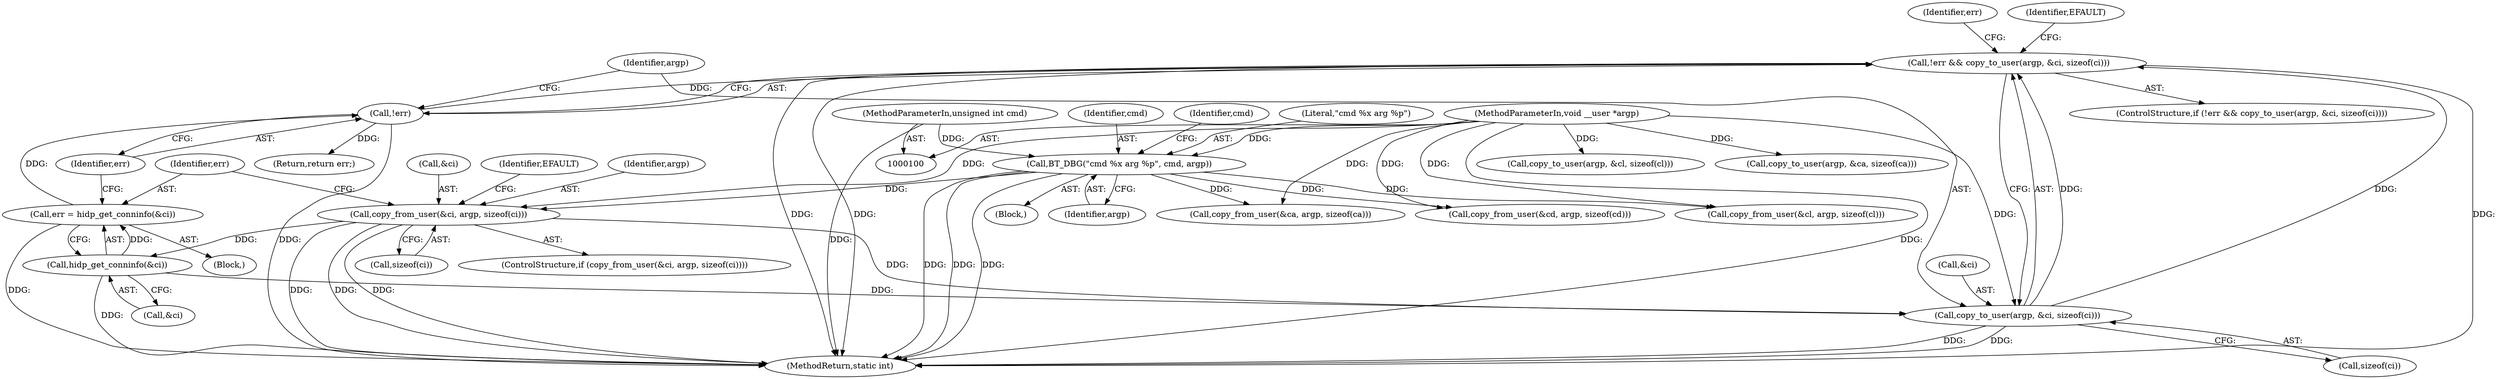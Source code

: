 digraph "0_linux_a1616a5ac99ede5d605047a9012481ce7ff18b16@API" {
"1000284" [label="(Call,!err && copy_to_user(argp, &ci, sizeof(ci)))"];
"1000285" [label="(Call,!err)"];
"1000278" [label="(Call,err = hidp_get_conninfo(&ci))"];
"1000280" [label="(Call,hidp_get_conninfo(&ci))"];
"1000269" [label="(Call,copy_from_user(&ci, argp, sizeof(ci)))"];
"1000112" [label="(Call,BT_DBG(\"cmd %x arg %p\", cmd, argp))"];
"1000102" [label="(MethodParameterIn,unsigned int cmd)"];
"1000103" [label="(MethodParameterIn,void __user *argp)"];
"1000287" [label="(Call,copy_to_user(argp, &ci, sizeof(ci)))"];
"1000285" [label="(Call,!err)"];
"1000284" [label="(Call,!err && copy_to_user(argp, &ci, sizeof(ci)))"];
"1000273" [label="(Call,sizeof(ci))"];
"1000112" [label="(Call,BT_DBG(\"cmd %x arg %p\", cmd, argp))"];
"1000114" [label="(Identifier,cmd)"];
"1000301" [label="(MethodReturn,static int)"];
"1000279" [label="(Identifier,err)"];
"1000118" [label="(Block,)"];
"1000281" [label="(Call,&ci)"];
"1000102" [label="(MethodParameterIn,unsigned int cmd)"];
"1000256" [label="(Call,copy_to_user(argp, &cl, sizeof(cl)))"];
"1000297" [label="(Identifier,err)"];
"1000288" [label="(Identifier,argp)"];
"1000296" [label="(Return,return err;)"];
"1000283" [label="(ControlStructure,if (!err && copy_to_user(argp, &ci, sizeof(ci))))"];
"1000286" [label="(Identifier,err)"];
"1000277" [label="(Identifier,EFAULT)"];
"1000295" [label="(Identifier,EFAULT)"];
"1000214" [label="(Call,copy_from_user(&cd, argp, sizeof(cd)))"];
"1000291" [label="(Call,sizeof(ci))"];
"1000287" [label="(Call,copy_to_user(argp, &ci, sizeof(ci)))"];
"1000280" [label="(Call,hidp_get_conninfo(&ci))"];
"1000229" [label="(Call,copy_from_user(&cl, argp, sizeof(cl)))"];
"1000117" [label="(Identifier,cmd)"];
"1000278" [label="(Call,err = hidp_get_conninfo(&ci))"];
"1000269" [label="(Call,copy_from_user(&ci, argp, sizeof(ci)))"];
"1000268" [label="(ControlStructure,if (copy_from_user(&ci, argp, sizeof(ci))))"];
"1000272" [label="(Identifier,argp)"];
"1000104" [label="(Block,)"];
"1000115" [label="(Identifier,argp)"];
"1000103" [label="(MethodParameterIn,void __user *argp)"];
"1000189" [label="(Call,copy_to_user(argp, &ca, sizeof(ca)))"];
"1000289" [label="(Call,&ci)"];
"1000113" [label="(Literal,\"cmd %x arg %p\")"];
"1000128" [label="(Call,copy_from_user(&ca, argp, sizeof(ca)))"];
"1000270" [label="(Call,&ci)"];
"1000284" -> "1000283"  [label="AST: "];
"1000284" -> "1000285"  [label="CFG: "];
"1000284" -> "1000287"  [label="CFG: "];
"1000285" -> "1000284"  [label="AST: "];
"1000287" -> "1000284"  [label="AST: "];
"1000295" -> "1000284"  [label="CFG: "];
"1000297" -> "1000284"  [label="CFG: "];
"1000284" -> "1000301"  [label="DDG: "];
"1000284" -> "1000301"  [label="DDG: "];
"1000284" -> "1000301"  [label="DDG: "];
"1000285" -> "1000284"  [label="DDG: "];
"1000287" -> "1000284"  [label="DDG: "];
"1000287" -> "1000284"  [label="DDG: "];
"1000285" -> "1000286"  [label="CFG: "];
"1000286" -> "1000285"  [label="AST: "];
"1000288" -> "1000285"  [label="CFG: "];
"1000285" -> "1000301"  [label="DDG: "];
"1000278" -> "1000285"  [label="DDG: "];
"1000285" -> "1000296"  [label="DDG: "];
"1000278" -> "1000118"  [label="AST: "];
"1000278" -> "1000280"  [label="CFG: "];
"1000279" -> "1000278"  [label="AST: "];
"1000280" -> "1000278"  [label="AST: "];
"1000286" -> "1000278"  [label="CFG: "];
"1000278" -> "1000301"  [label="DDG: "];
"1000280" -> "1000278"  [label="DDG: "];
"1000280" -> "1000281"  [label="CFG: "];
"1000281" -> "1000280"  [label="AST: "];
"1000280" -> "1000301"  [label="DDG: "];
"1000269" -> "1000280"  [label="DDG: "];
"1000280" -> "1000287"  [label="DDG: "];
"1000269" -> "1000268"  [label="AST: "];
"1000269" -> "1000273"  [label="CFG: "];
"1000270" -> "1000269"  [label="AST: "];
"1000272" -> "1000269"  [label="AST: "];
"1000273" -> "1000269"  [label="AST: "];
"1000277" -> "1000269"  [label="CFG: "];
"1000279" -> "1000269"  [label="CFG: "];
"1000269" -> "1000301"  [label="DDG: "];
"1000269" -> "1000301"  [label="DDG: "];
"1000269" -> "1000301"  [label="DDG: "];
"1000112" -> "1000269"  [label="DDG: "];
"1000103" -> "1000269"  [label="DDG: "];
"1000269" -> "1000287"  [label="DDG: "];
"1000112" -> "1000104"  [label="AST: "];
"1000112" -> "1000115"  [label="CFG: "];
"1000113" -> "1000112"  [label="AST: "];
"1000114" -> "1000112"  [label="AST: "];
"1000115" -> "1000112"  [label="AST: "];
"1000117" -> "1000112"  [label="CFG: "];
"1000112" -> "1000301"  [label="DDG: "];
"1000112" -> "1000301"  [label="DDG: "];
"1000112" -> "1000301"  [label="DDG: "];
"1000102" -> "1000112"  [label="DDG: "];
"1000103" -> "1000112"  [label="DDG: "];
"1000112" -> "1000128"  [label="DDG: "];
"1000112" -> "1000214"  [label="DDG: "];
"1000112" -> "1000229"  [label="DDG: "];
"1000102" -> "1000100"  [label="AST: "];
"1000102" -> "1000301"  [label="DDG: "];
"1000103" -> "1000100"  [label="AST: "];
"1000103" -> "1000301"  [label="DDG: "];
"1000103" -> "1000128"  [label="DDG: "];
"1000103" -> "1000189"  [label="DDG: "];
"1000103" -> "1000214"  [label="DDG: "];
"1000103" -> "1000229"  [label="DDG: "];
"1000103" -> "1000256"  [label="DDG: "];
"1000103" -> "1000287"  [label="DDG: "];
"1000287" -> "1000291"  [label="CFG: "];
"1000288" -> "1000287"  [label="AST: "];
"1000289" -> "1000287"  [label="AST: "];
"1000291" -> "1000287"  [label="AST: "];
"1000287" -> "1000301"  [label="DDG: "];
"1000287" -> "1000301"  [label="DDG: "];
}
